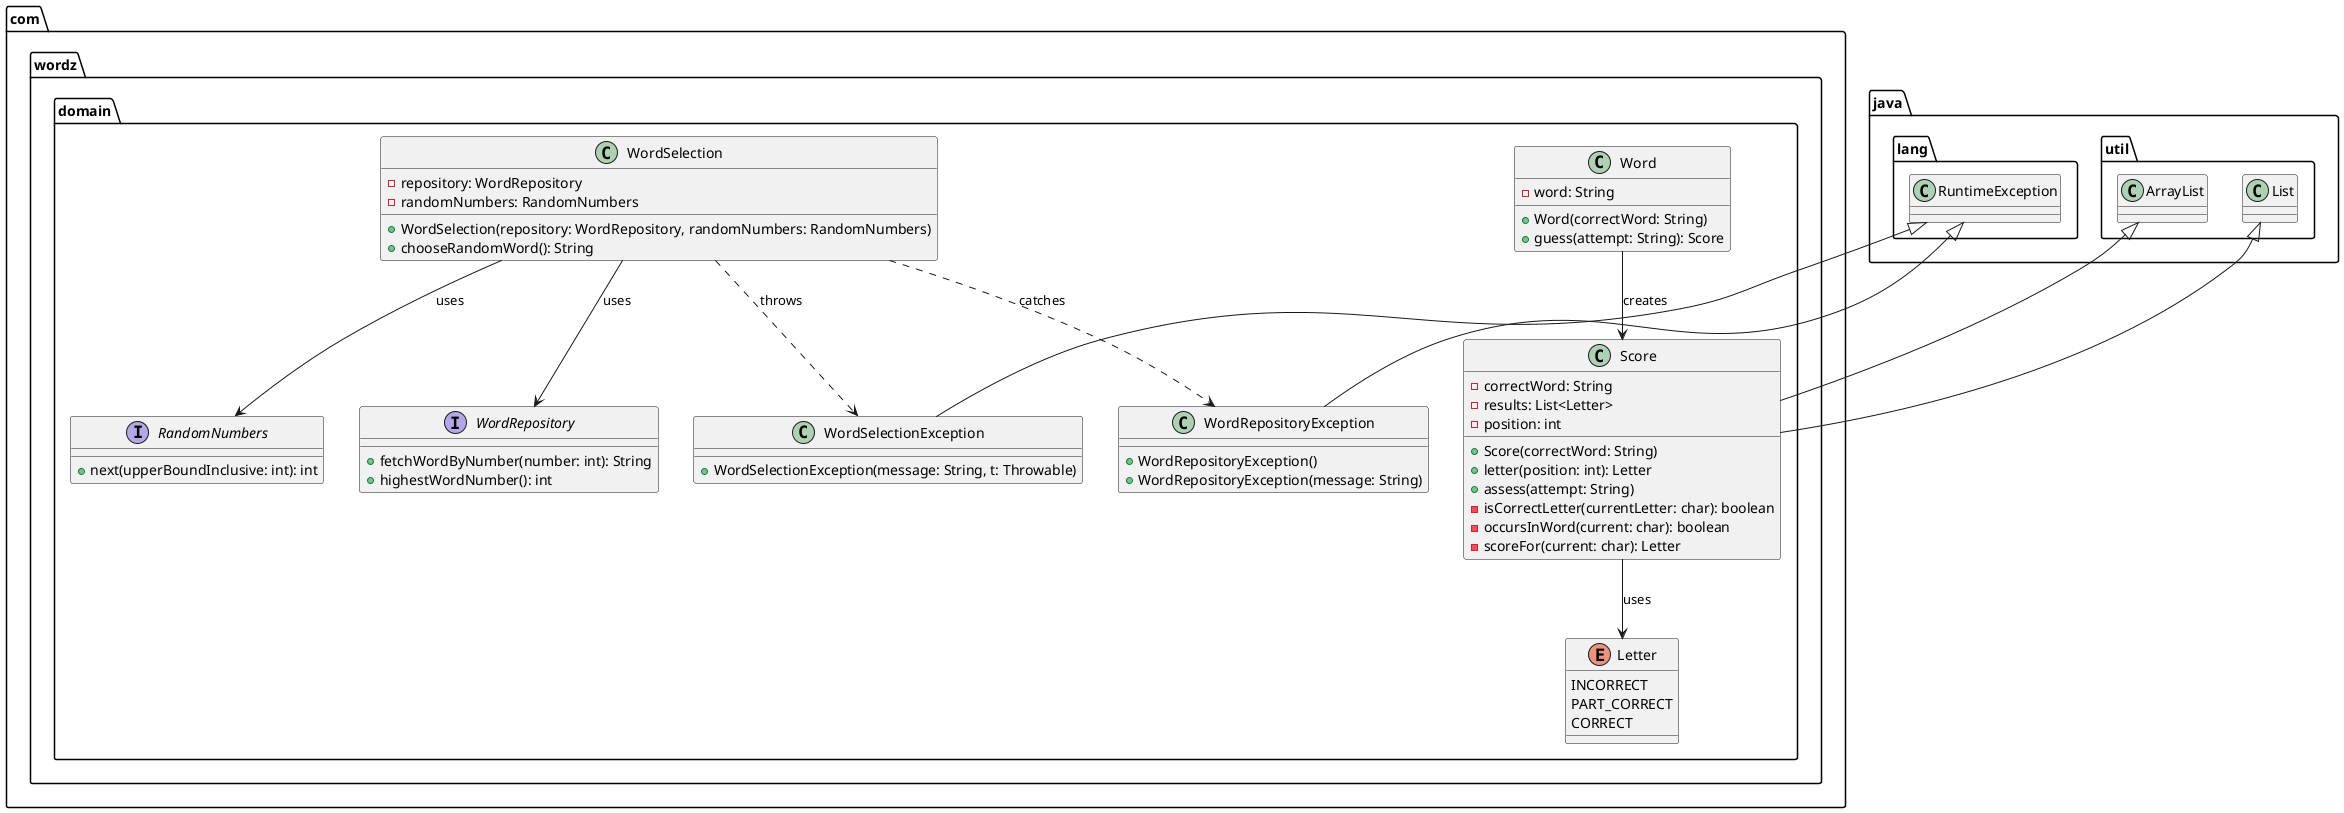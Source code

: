 @startuml
' Define all classes and interfaces
class com.wordz.domain.WordSelection {
    -repository: WordRepository
    -randomNumbers: RandomNumbers
    +WordSelection(repository: WordRepository, randomNumbers: RandomNumbers)
    +chooseRandomWord(): String
}

interface com.wordz.domain.WordRepository {
    +fetchWordByNumber(number: int): String
    +highestWordNumber(): int
}

interface com.wordz.domain.RandomNumbers {
    +next(upperBoundInclusive: int): int
}

class com.wordz.domain.Word {
    -word: String
    +Word(correctWord: String)
    +guess(attempt: String): Score
}

class com.wordz.domain.Score {
    -correctWord: String
    -results: List<Letter>
    -position: int
    +Score(correctWord: String)
    +letter(position: int): Letter
    +assess(attempt: String)
    -isCorrectLetter(currentLetter: char): boolean
    -occursInWord(current: char): boolean
    -scoreFor(current: char): Letter
}

enum com.wordz.domain.Letter {
    INCORRECT
    PART_CORRECT
    CORRECT
}

class com.wordz.domain.WordSelectionException {
    +WordSelectionException(message: String, t: Throwable)
}

class com.wordz.domain.WordRepositoryException {
    +WordRepositoryException()
    +WordRepositoryException(message: String)
}

' Define relationships

' WordSelection depends on WordRepository and RandomNumbers
com.wordz.domain.WordSelection --> com.wordz.domain.WordRepository : uses
com.wordz.domain.WordSelection --> com.wordz.domain.RandomNumbers : uses
com.wordz.domain.WordSelection ..> com.wordz.domain.WordSelectionException : throws
com.wordz.domain.WordSelection ..> com.wordz.domain.WordRepositoryException : catches

' Word depends on Score
com.wordz.domain.Word --> com.wordz.domain.Score : creates

' Score uses Letter
com.wordz.domain.Score --> com.wordz.domain.Letter : uses

' Exceptions
java.lang.RuntimeException <|-- com.wordz.domain.WordSelectionException
java.lang.RuntimeException <|-- com.wordz.domain.WordRepositoryException

' Standard Java classes (optional, for clarity)
java.util.ArrayList <|-- com.wordz.domain.Score
java.util.List <|-- com.wordz.domain.Score

@enduml